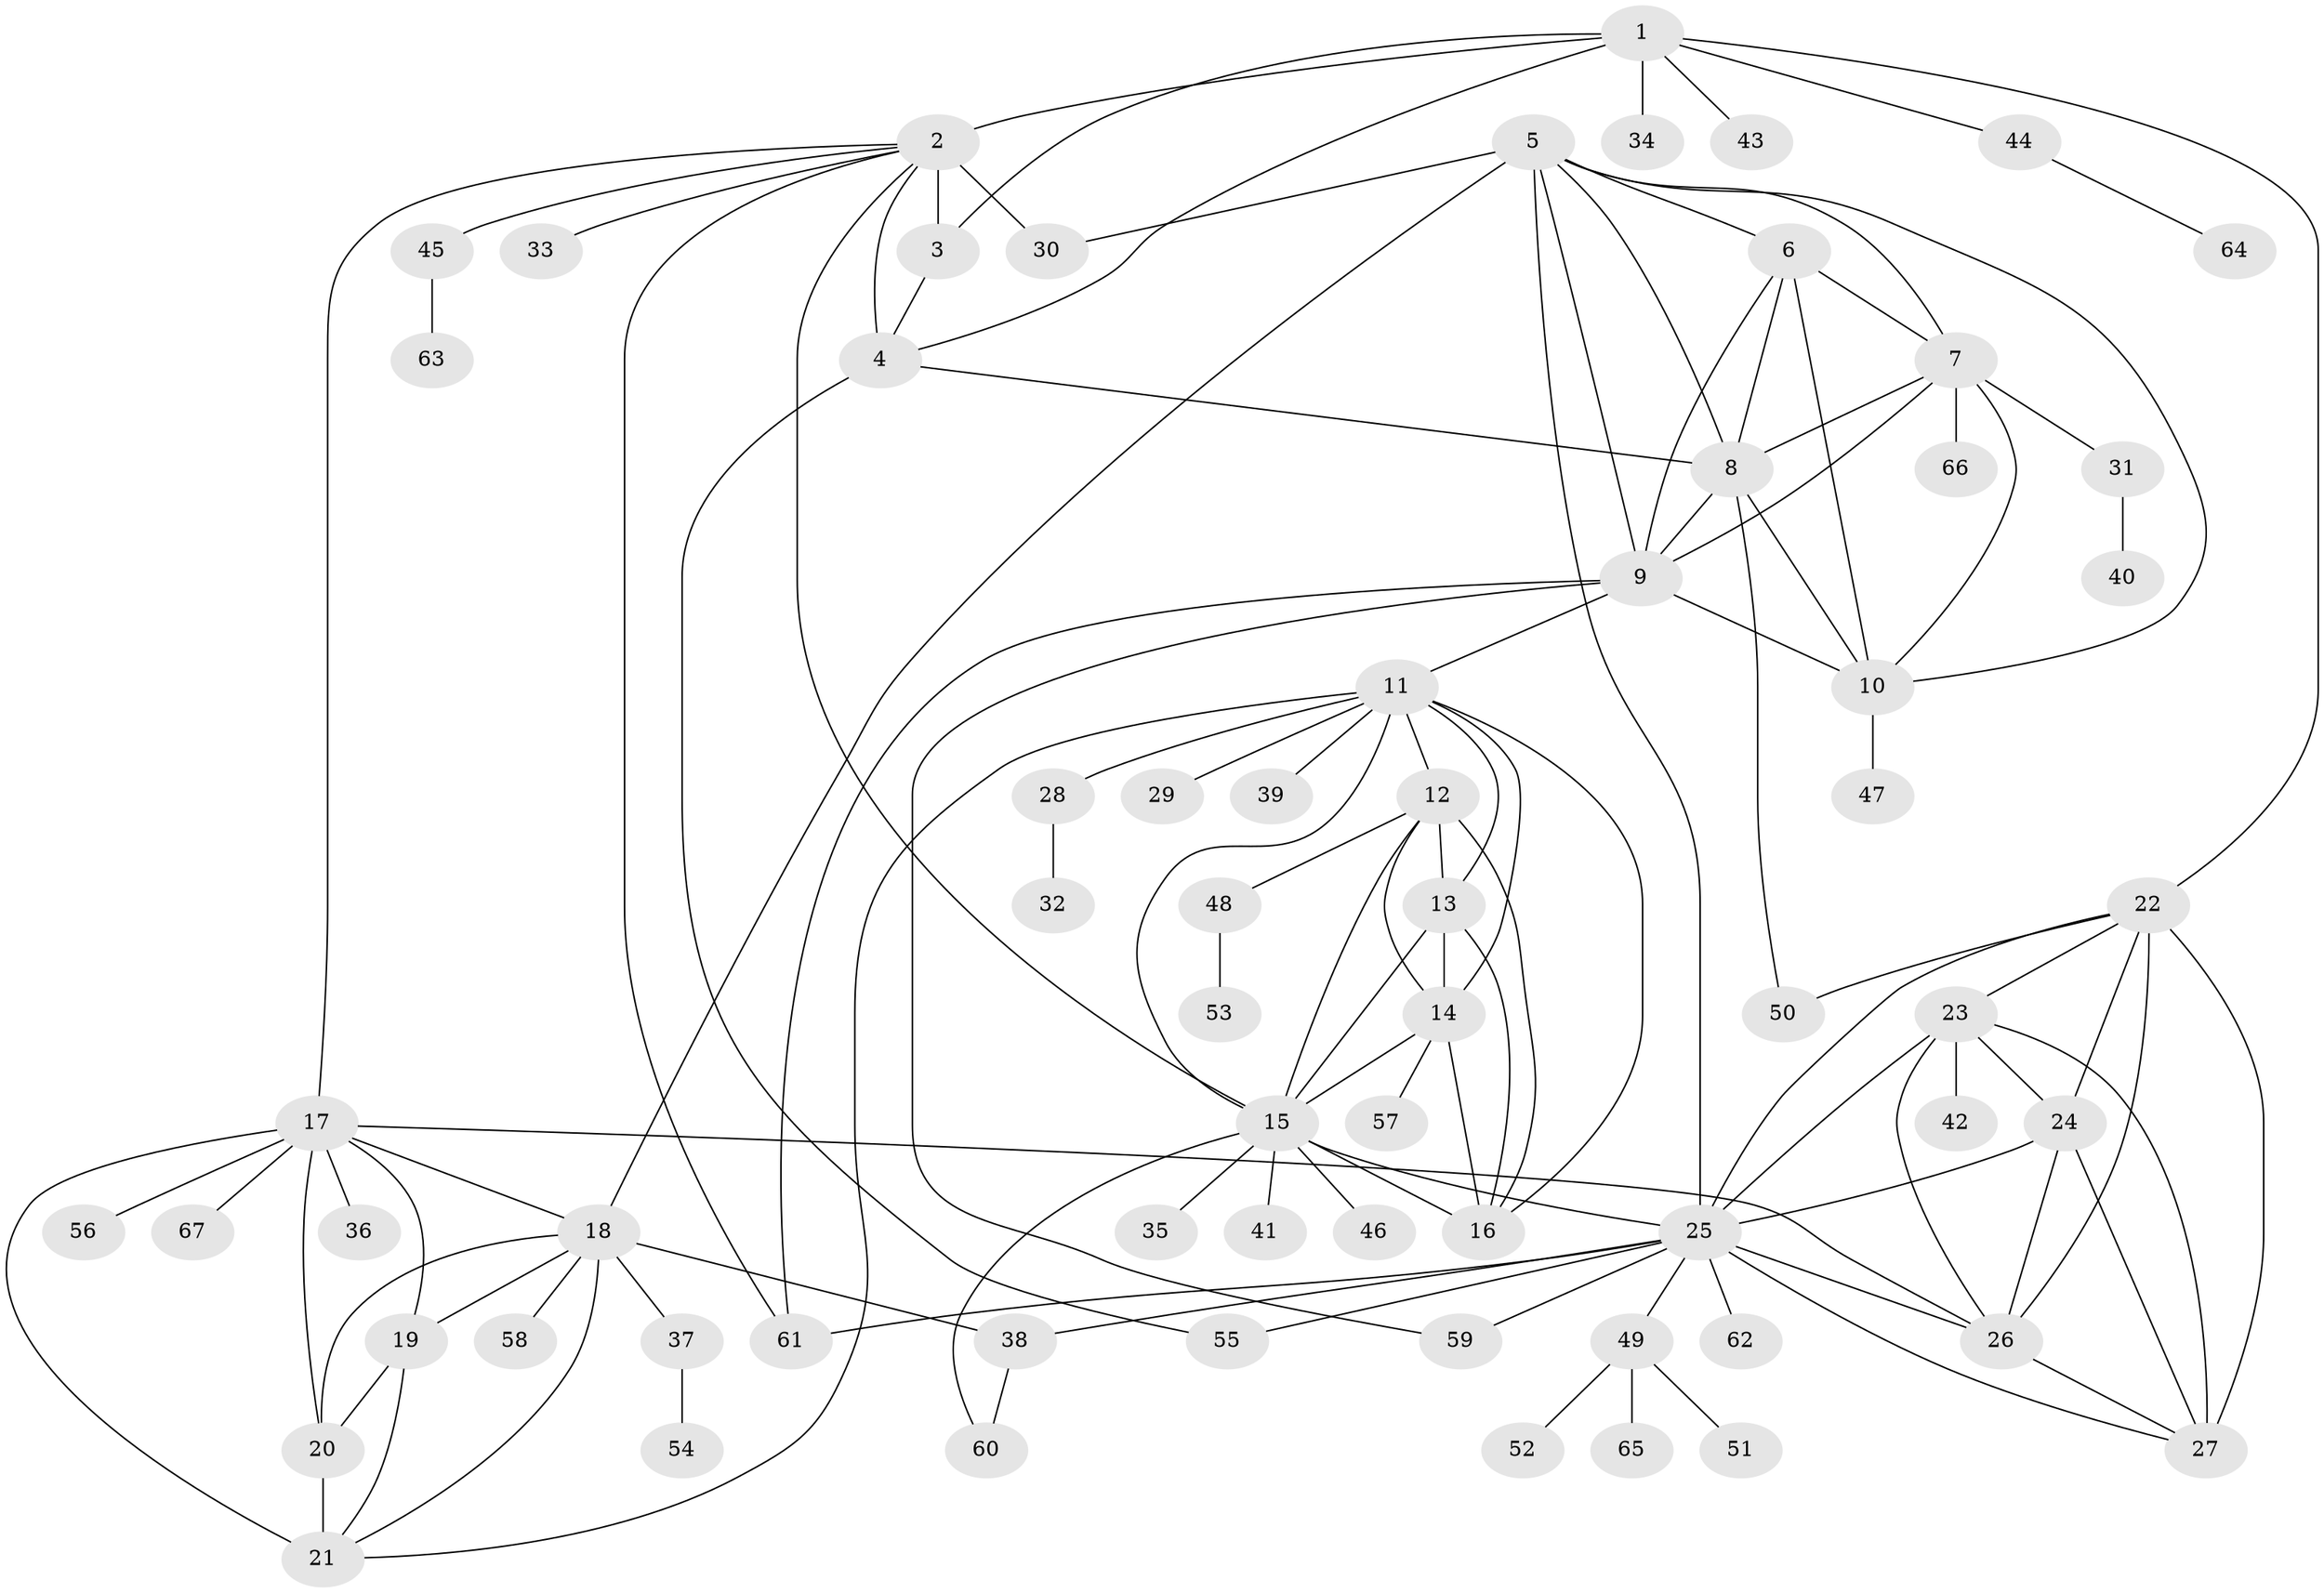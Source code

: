 // original degree distribution, {12: 0.014925373134328358, 8: 0.03731343283582089, 6: 0.04477611940298507, 7: 0.03731343283582089, 9: 0.03731343283582089, 13: 0.007462686567164179, 11: 0.014925373134328358, 5: 0.022388059701492536, 15: 0.007462686567164179, 14: 0.007462686567164179, 3: 0.05223880597014925, 1: 0.582089552238806, 2: 0.13432835820895522}
// Generated by graph-tools (version 1.1) at 2025/37/03/09/25 02:37:42]
// undirected, 67 vertices, 119 edges
graph export_dot {
graph [start="1"]
  node [color=gray90,style=filled];
  1;
  2;
  3;
  4;
  5;
  6;
  7;
  8;
  9;
  10;
  11;
  12;
  13;
  14;
  15;
  16;
  17;
  18;
  19;
  20;
  21;
  22;
  23;
  24;
  25;
  26;
  27;
  28;
  29;
  30;
  31;
  32;
  33;
  34;
  35;
  36;
  37;
  38;
  39;
  40;
  41;
  42;
  43;
  44;
  45;
  46;
  47;
  48;
  49;
  50;
  51;
  52;
  53;
  54;
  55;
  56;
  57;
  58;
  59;
  60;
  61;
  62;
  63;
  64;
  65;
  66;
  67;
  1 -- 2 [weight=3.0];
  1 -- 3 [weight=1.0];
  1 -- 4 [weight=1.0];
  1 -- 22 [weight=1.0];
  1 -- 34 [weight=1.0];
  1 -- 43 [weight=3.0];
  1 -- 44 [weight=1.0];
  2 -- 3 [weight=5.0];
  2 -- 4 [weight=3.0];
  2 -- 15 [weight=1.0];
  2 -- 17 [weight=1.0];
  2 -- 30 [weight=1.0];
  2 -- 33 [weight=1.0];
  2 -- 45 [weight=1.0];
  2 -- 61 [weight=1.0];
  3 -- 4 [weight=1.0];
  4 -- 8 [weight=1.0];
  4 -- 55 [weight=1.0];
  5 -- 6 [weight=1.0];
  5 -- 7 [weight=1.0];
  5 -- 8 [weight=1.0];
  5 -- 9 [weight=1.0];
  5 -- 10 [weight=1.0];
  5 -- 18 [weight=1.0];
  5 -- 25 [weight=1.0];
  5 -- 30 [weight=1.0];
  6 -- 7 [weight=1.0];
  6 -- 8 [weight=1.0];
  6 -- 9 [weight=1.0];
  6 -- 10 [weight=1.0];
  7 -- 8 [weight=1.0];
  7 -- 9 [weight=1.0];
  7 -- 10 [weight=1.0];
  7 -- 31 [weight=1.0];
  7 -- 66 [weight=2.0];
  8 -- 9 [weight=1.0];
  8 -- 10 [weight=1.0];
  8 -- 50 [weight=6.0];
  9 -- 10 [weight=1.0];
  9 -- 11 [weight=1.0];
  9 -- 59 [weight=1.0];
  9 -- 61 [weight=1.0];
  10 -- 47 [weight=1.0];
  11 -- 12 [weight=1.0];
  11 -- 13 [weight=1.0];
  11 -- 14 [weight=1.0];
  11 -- 15 [weight=1.0];
  11 -- 16 [weight=1.0];
  11 -- 21 [weight=1.0];
  11 -- 28 [weight=1.0];
  11 -- 29 [weight=1.0];
  11 -- 39 [weight=1.0];
  12 -- 13 [weight=1.0];
  12 -- 14 [weight=1.0];
  12 -- 15 [weight=1.0];
  12 -- 16 [weight=1.0];
  12 -- 48 [weight=1.0];
  13 -- 14 [weight=1.0];
  13 -- 15 [weight=1.0];
  13 -- 16 [weight=1.0];
  14 -- 15 [weight=1.0];
  14 -- 16 [weight=3.0];
  14 -- 57 [weight=1.0];
  15 -- 16 [weight=1.0];
  15 -- 25 [weight=1.0];
  15 -- 35 [weight=1.0];
  15 -- 41 [weight=1.0];
  15 -- 46 [weight=1.0];
  15 -- 60 [weight=1.0];
  17 -- 18 [weight=1.0];
  17 -- 19 [weight=1.0];
  17 -- 20 [weight=1.0];
  17 -- 21 [weight=2.0];
  17 -- 26 [weight=1.0];
  17 -- 36 [weight=1.0];
  17 -- 56 [weight=1.0];
  17 -- 67 [weight=1.0];
  18 -- 19 [weight=1.0];
  18 -- 20 [weight=1.0];
  18 -- 21 [weight=2.0];
  18 -- 37 [weight=1.0];
  18 -- 38 [weight=6.0];
  18 -- 58 [weight=1.0];
  19 -- 20 [weight=1.0];
  19 -- 21 [weight=2.0];
  20 -- 21 [weight=4.0];
  22 -- 23 [weight=1.0];
  22 -- 24 [weight=1.0];
  22 -- 25 [weight=1.0];
  22 -- 26 [weight=1.0];
  22 -- 27 [weight=3.0];
  22 -- 50 [weight=1.0];
  23 -- 24 [weight=1.0];
  23 -- 25 [weight=1.0];
  23 -- 26 [weight=1.0];
  23 -- 27 [weight=1.0];
  23 -- 42 [weight=3.0];
  24 -- 25 [weight=1.0];
  24 -- 26 [weight=1.0];
  24 -- 27 [weight=1.0];
  25 -- 26 [weight=1.0];
  25 -- 27 [weight=1.0];
  25 -- 38 [weight=1.0];
  25 -- 49 [weight=1.0];
  25 -- 55 [weight=1.0];
  25 -- 59 [weight=1.0];
  25 -- 61 [weight=1.0];
  25 -- 62 [weight=1.0];
  26 -- 27 [weight=1.0];
  28 -- 32 [weight=1.0];
  31 -- 40 [weight=1.0];
  37 -- 54 [weight=1.0];
  38 -- 60 [weight=1.0];
  44 -- 64 [weight=1.0];
  45 -- 63 [weight=1.0];
  48 -- 53 [weight=1.0];
  49 -- 51 [weight=1.0];
  49 -- 52 [weight=1.0];
  49 -- 65 [weight=1.0];
}
